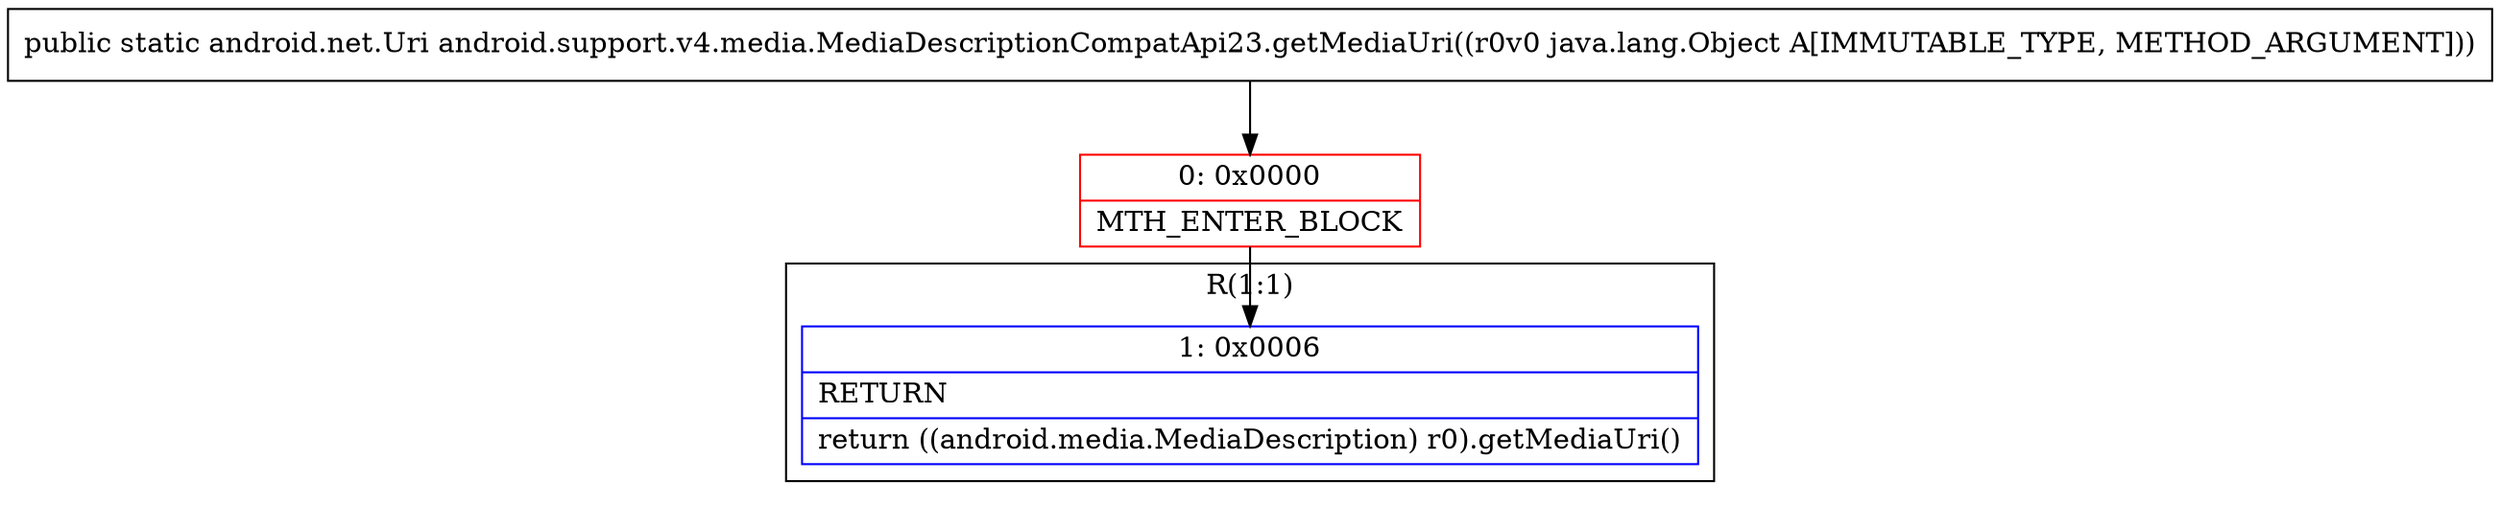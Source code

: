 digraph "CFG forandroid.support.v4.media.MediaDescriptionCompatApi23.getMediaUri(Ljava\/lang\/Object;)Landroid\/net\/Uri;" {
subgraph cluster_Region_513749654 {
label = "R(1:1)";
node [shape=record,color=blue];
Node_1 [shape=record,label="{1\:\ 0x0006|RETURN\l|return ((android.media.MediaDescription) r0).getMediaUri()\l}"];
}
Node_0 [shape=record,color=red,label="{0\:\ 0x0000|MTH_ENTER_BLOCK\l}"];
MethodNode[shape=record,label="{public static android.net.Uri android.support.v4.media.MediaDescriptionCompatApi23.getMediaUri((r0v0 java.lang.Object A[IMMUTABLE_TYPE, METHOD_ARGUMENT])) }"];
MethodNode -> Node_0;
Node_0 -> Node_1;
}

